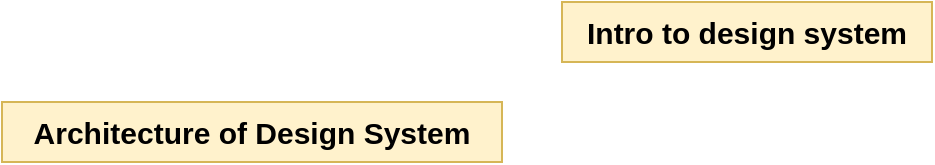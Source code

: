 <mxfile version="17.2.4" type="device" pages="2"><diagram id="Ffkdrd02ZP3RWOPQyg5y" name="Introduction"><mxGraphModel dx="1038" dy="649" grid="1" gridSize="10" guides="1" tooltips="1" connect="1" arrows="1" fold="1" page="1" pageScale="1" pageWidth="850" pageHeight="1100" math="0" shadow="0"><root><mxCell id="0"/><mxCell id="1" parent="0"/><mxCell id="8FKOKlOI1ehr0EpvAs1p-1" value="&lt;b&gt;&lt;font style=&quot;font-size: 15px&quot;&gt;Intro to design system&lt;/font&gt;&lt;/b&gt;" style="text;html=1;strokeColor=#d6b656;fillColor=#fff2cc;align=center;verticalAlign=middle;whiteSpace=wrap;rounded=0;" vertex="1" parent="1"><mxGeometry x="310" y="130" width="185" height="30" as="geometry"/></mxCell><mxCell id="8FKOKlOI1ehr0EpvAs1p-3" value="&lt;span style=&quot;font-size: 15px&quot;&gt;&lt;b&gt;Architecture of Design System&lt;/b&gt;&lt;/span&gt;" style="text;html=1;strokeColor=#d6b656;fillColor=#fff2cc;align=center;verticalAlign=middle;whiteSpace=wrap;rounded=0;" vertex="1" parent="1"><mxGeometry x="30" y="180" width="250" height="30" as="geometry"/></mxCell></root></mxGraphModel></diagram><diagram id="DFvWxuN2IglXeyXr50t-" name="BlazeUI"><mxGraphModel dx="989" dy="618" grid="1" gridSize="10" guides="1" tooltips="1" connect="1" arrows="1" fold="1" page="1" pageScale="1" pageWidth="850" pageHeight="1100" math="0" shadow="0"><root><mxCell id="0"/><mxCell id="1" parent="0"/><mxCell id="zX4bwrbI0dGe9knDL4wQ-1" value="&lt;span style=&quot;font-size: 15px&quot;&gt;&lt;b&gt;Architecture of BlazeUI&lt;/b&gt;&lt;/span&gt;" style="text;html=1;strokeColor=#d6b656;fillColor=#fff2cc;align=center;verticalAlign=middle;whiteSpace=wrap;rounded=0;" vertex="1" parent="1"><mxGeometry x="352.5" y="110" width="250" height="30" as="geometry"/></mxCell><mxCell id="zX4bwrbI0dGe9knDL4wQ-2" value="" style="rounded=0;whiteSpace=wrap;html=1;fontSize=15;fillColor=#d0cee2;strokeColor=#56517e;" vertex="1" parent="1"><mxGeometry x="80" y="250" width="120" height="60" as="geometry"/></mxCell><mxCell id="zX4bwrbI0dGe9knDL4wQ-3" value="&lt;span style=&quot;font-size: 15px&quot;&gt;&lt;b&gt;Icons&lt;br&gt;&lt;/b&gt;&lt;/span&gt;" style="text;html=1;align=center;verticalAlign=middle;whiteSpace=wrap;rounded=0;" vertex="1" parent="1"><mxGeometry x="100" y="265" width="70" height="30" as="geometry"/></mxCell><mxCell id="zX4bwrbI0dGe9knDL4wQ-5" value="" style="rounded=0;whiteSpace=wrap;html=1;fontSize=15;fillColor=#d0cee2;strokeColor=#56517e;" vertex="1" parent="1"><mxGeometry x="240" y="250" width="150" height="60" as="geometry"/></mxCell><mxCell id="zX4bwrbI0dGe9knDL4wQ-6" value="" style="rounded=0;whiteSpace=wrap;html=1;fontSize=15;fillColor=#d0cee2;strokeColor=#56517e;" vertex="1" parent="1"><mxGeometry x="440" y="250" width="120" height="60" as="geometry"/></mxCell><mxCell id="zX4bwrbI0dGe9knDL4wQ-9" value="&lt;span style=&quot;font-size: 15px&quot;&gt;&lt;b&gt;Primitives / Core&lt;br&gt;&lt;/b&gt;&lt;/span&gt;" style="text;html=1;align=center;verticalAlign=middle;whiteSpace=wrap;rounded=0;" vertex="1" parent="1"><mxGeometry x="246.25" y="265" width="137.5" height="30" as="geometry"/></mxCell><mxCell id="zX4bwrbI0dGe9knDL4wQ-11" value="&lt;span style=&quot;font-size: 15px&quot;&gt;&lt;b&gt;Themes&lt;br&gt;&lt;/b&gt;&lt;/span&gt;" style="text;html=1;align=center;verticalAlign=middle;whiteSpace=wrap;rounded=0;" vertex="1" parent="1"><mxGeometry x="442.5" y="265" width="115" height="30" as="geometry"/></mxCell><mxCell id="zX4bwrbI0dGe9knDL4wQ-12" value="" style="rounded=0;whiteSpace=wrap;html=1;fontSize=15;fillColor=#d0cee2;strokeColor=#56517e;" vertex="1" parent="1"><mxGeometry x="600" y="250" width="120" height="60" as="geometry"/></mxCell><mxCell id="zX4bwrbI0dGe9knDL4wQ-13" value="&lt;span style=&quot;font-size: 15px&quot;&gt;&lt;b&gt;components&lt;br&gt;&lt;/b&gt;&lt;/span&gt;" style="text;html=1;align=center;verticalAlign=middle;whiteSpace=wrap;rounded=0;" vertex="1" parent="1"><mxGeometry x="602.5" y="265" width="115" height="30" as="geometry"/></mxCell><mxCell id="zX4bwrbI0dGe9knDL4wQ-14" value="" style="rounded=0;whiteSpace=wrap;html=1;fontSize=15;fillColor=#d0cee2;strokeColor=#56517e;" vertex="1" parent="1"><mxGeometry x="760" y="250" width="120" height="60" as="geometry"/></mxCell><mxCell id="zX4bwrbI0dGe9knDL4wQ-15" value="&lt;span style=&quot;font-size: 15px&quot;&gt;&lt;b&gt;types&lt;br&gt;&lt;/b&gt;&lt;/span&gt;" style="text;html=1;align=center;verticalAlign=middle;whiteSpace=wrap;rounded=0;" vertex="1" parent="1"><mxGeometry x="762.5" y="265" width="115" height="30" as="geometry"/></mxCell><mxCell id="zX4bwrbI0dGe9knDL4wQ-17" value="&lt;span style=&quot;font-size: 15px&quot;&gt;&lt;b&gt;Icons&lt;br&gt;&lt;/b&gt;&lt;/span&gt;" style="text;html=1;align=center;verticalAlign=middle;whiteSpace=wrap;rounded=0;fillColor=#fff2cc;strokeColor=#d6b656;" vertex="1" parent="1"><mxGeometry x="80" y="420" width="80" height="30" as="geometry"/></mxCell><mxCell id="zX4bwrbI0dGe9knDL4wQ-24" value="" style="edgeStyle=orthogonalEdgeStyle;rounded=0;orthogonalLoop=1;jettySize=auto;html=1;fontSize=15;" edge="1" parent="1" source="zX4bwrbI0dGe9knDL4wQ-18" target="zX4bwrbI0dGe9knDL4wQ-21"><mxGeometry relative="1" as="geometry"/></mxCell><mxCell id="zX4bwrbI0dGe9knDL4wQ-18" value="" style="rounded=0;whiteSpace=wrap;html=1;fontSize=15;fillColor=#d5e8d4;strokeColor=#82b366;" vertex="1" parent="1"><mxGeometry x="240" y="505" width="210" height="60" as="geometry"/></mxCell><mxCell id="zX4bwrbI0dGe9knDL4wQ-19" value="&lt;span style=&quot;font-size: 15px&quot;&gt;&lt;b&gt;icons-generators&lt;br&gt;&lt;/b&gt;&lt;/span&gt;" style="text;html=1;align=center;verticalAlign=middle;whiteSpace=wrap;rounded=0;" vertex="1" parent="1"><mxGeometry x="262.5" y="520" width="165" height="30" as="geometry"/></mxCell><mxCell id="zX4bwrbI0dGe9knDL4wQ-22" value="" style="edgeStyle=orthogonalEdgeStyle;rounded=0;orthogonalLoop=1;jettySize=auto;html=1;fontSize=15;entryX=0;entryY=0.417;entryDx=0;entryDy=0;entryPerimeter=0;" edge="1" parent="1" source="zX4bwrbI0dGe9knDL4wQ-20" target="zX4bwrbI0dGe9knDL4wQ-18"><mxGeometry relative="1" as="geometry"><mxPoint x="220" y="535" as="targetPoint"/><Array as="points"><mxPoint x="200" y="530"/><mxPoint x="200" y="530"/></Array></mxGeometry></mxCell><mxCell id="zX4bwrbI0dGe9knDL4wQ-20" value="&lt;span style=&quot;font-size: 15px&quot;&gt;&lt;b&gt;.svg files&lt;br&gt;&lt;/b&gt;&lt;/span&gt;" style="text;html=1;align=center;verticalAlign=middle;whiteSpace=wrap;rounded=0;fillColor=#dae8fc;strokeColor=#6c8ebf;" vertex="1" parent="1"><mxGeometry x="80" y="520" width="70" height="30" as="geometry"/></mxCell><mxCell id="zX4bwrbI0dGe9knDL4wQ-21" value="&lt;span style=&quot;font-size: 15px&quot;&gt;&lt;b&gt;react components&lt;br&gt;&lt;/b&gt;&lt;/span&gt;" style="text;html=1;align=center;verticalAlign=middle;whiteSpace=wrap;rounded=0;fillColor=#e1d5e7;strokeColor=#9673a6;" vertex="1" parent="1"><mxGeometry x="480" y="520" width="170" height="30" as="geometry"/></mxCell><mxCell id="zX4bwrbI0dGe9knDL4wQ-25" value="&lt;span style=&quot;font-size: 15px&quot;&gt;&lt;b&gt;Themes&lt;br&gt;&lt;/b&gt;&lt;/span&gt;" style="text;html=1;align=center;verticalAlign=middle;whiteSpace=wrap;rounded=0;fillColor=#fff2cc;strokeColor=#d6b656;" vertex="1" parent="1"><mxGeometry x="40" y="830" width="80" height="30" as="geometry"/></mxCell><mxCell id="zX4bwrbI0dGe9knDL4wQ-28" value="&lt;h1&gt;&lt;ol style=&quot;font-size: 15px&quot;&gt;&lt;li&gt;work with fonts&lt;/li&gt;&lt;li&gt;support modes&lt;/li&gt;&lt;ol&gt;&lt;li&gt;light&lt;/li&gt;&lt;li&gt;dark&lt;/li&gt;&lt;/ol&gt;&lt;li&gt;component themes&lt;/li&gt;&lt;ol&gt;&lt;li&gt;light&lt;/li&gt;&lt;li&gt;dark&lt;/li&gt;&lt;li&gt;custom&lt;/li&gt;&lt;/ol&gt;&lt;li&gt;main colors&lt;/li&gt;&lt;li&gt;color palates&lt;/li&gt;&lt;li&gt;customisation&lt;/li&gt;&lt;ol&gt;&lt;li&gt;main colors&lt;/li&gt;&lt;li&gt;color palates&lt;/li&gt;&lt;li&gt;component styles&lt;/li&gt;&lt;/ol&gt;&lt;/ol&gt;&lt;/h1&gt;" style="text;html=1;strokeColor=#82b366;fillColor=#d5e8d4;spacing=5;spacingTop=-20;whiteSpace=wrap;overflow=hidden;rounded=0;fontSize=15;" vertex="1" parent="1"><mxGeometry x="40" y="920" width="230" height="310" as="geometry"/></mxCell><mxCell id="zX4bwrbI0dGe9knDL4wQ-29" value="&lt;span style=&quot;font-size: 15px&quot;&gt;&lt;b&gt;import { CrossIcon } from &quot;@blaze/react-icons&quot;&lt;br&gt;&lt;/b&gt;&lt;/span&gt;" style="text;html=1;align=center;verticalAlign=middle;whiteSpace=wrap;rounded=0;fillColor=#fff2cc;strokeColor=#d6b656;" vertex="1" parent="1"><mxGeometry x="240" y="420" width="450" height="30" as="geometry"/></mxCell><mxCell id="zX4bwrbI0dGe9knDL4wQ-31" value="&lt;h1 style=&quot;font-size: 18px&quot;&gt;&lt;ol&gt;&lt;li&gt;types of Icons&lt;br&gt;&lt;/li&gt;&lt;ol&gt;&lt;li&gt;solid&lt;/li&gt;&lt;li&gt;outline&lt;/li&gt;&lt;/ol&gt;&lt;li&gt;size&lt;/li&gt;&lt;ol&gt;&lt;li&gt;sm&lt;/li&gt;&lt;li&gt;md&lt;/li&gt;&lt;li&gt;lg&lt;/li&gt;&lt;li&gt;xl&lt;/li&gt;&lt;/ol&gt;&lt;li&gt;color&lt;br&gt;&lt;/li&gt;&lt;/ol&gt;&lt;/h1&gt;" style="text;html=1;strokeColor=#82b366;fillColor=#d5e8d4;spacing=5;spacingTop=-20;whiteSpace=wrap;overflow=hidden;rounded=0;fontSize=15;" vertex="1" parent="1"><mxGeometry x="750" y="500" width="190" height="210" as="geometry"/></mxCell><mxCell id="zX4bwrbI0dGe9knDL4wQ-32" value="&lt;span style=&quot;font-size: 15px&quot;&gt;&lt;b&gt;props&lt;br&gt;&lt;/b&gt;&lt;/span&gt;" style="text;html=1;align=center;verticalAlign=middle;whiteSpace=wrap;rounded=0;fillColor=#ffe6cc;strokeColor=#d79b00;" vertex="1" parent="1"><mxGeometry x="750" y="470" width="92.5" height="30" as="geometry"/></mxCell><mxCell id="zX4bwrbI0dGe9knDL4wQ-33" value="&lt;span style=&quot;font-size: 15px&quot;&gt;&lt;b&gt;import&amp;nbsp; &quot;@blaze/themes/styles/globals.css&quot;&lt;/b&gt;&lt;/span&gt;&lt;span style=&quot;font-size: 15px&quot;&gt;&lt;b&gt;&lt;br&gt;&lt;/b&gt;&lt;/span&gt;" style="text;html=1;align=center;verticalAlign=middle;whiteSpace=wrap;rounded=0;fillColor=#fff2cc;strokeColor=#d6b656;" vertex="1" parent="1"><mxGeometry x="320" y="930" width="400" height="40" as="geometry"/></mxCell><mxCell id="zX4bwrbI0dGe9knDL4wQ-35" value="&lt;span style=&quot;font-size: 15px&quot;&gt;&lt;b&gt;import { mainColors } from &quot;@blaze/themes&quot;&lt;br&gt;&lt;/b&gt;&lt;/span&gt;" style="text;html=1;align=center;verticalAlign=middle;whiteSpace=wrap;rounded=0;fillColor=#fff2cc;strokeColor=#d6b656;" vertex="1" parent="1"><mxGeometry x="320" y="1090" width="400" height="30" as="geometry"/></mxCell><mxCell id="zX4bwrbI0dGe9knDL4wQ-36" value="&lt;span style=&quot;font-size: 15px&quot;&gt;&lt;b&gt;import { mainColors , colorPalette, extendStyles } from &quot;@blaze/themes/colors&quot;&lt;br&gt;&lt;/b&gt;&lt;/span&gt;" style="text;html=1;align=center;verticalAlign=middle;whiteSpace=wrap;rounded=0;fillColor=#fff2cc;strokeColor=#d6b656;" vertex="1" parent="1"><mxGeometry x="320" y="1140" width="400" height="90" as="geometry"/></mxCell><mxCell id="zX4bwrbI0dGe9knDL4wQ-37" value="&lt;span style=&quot;font-size: 15px&quot;&gt;&lt;b&gt;components&lt;br&gt;&lt;/b&gt;&lt;/span&gt;" style="text;html=1;align=center;verticalAlign=middle;whiteSpace=wrap;rounded=0;fillColor=#fff2cc;strokeColor=#d6b656;" vertex="1" parent="1"><mxGeometry x="1200" y="390" width="100" height="30" as="geometry"/></mxCell><mxCell id="zX4bwrbI0dGe9knDL4wQ-38" value="&lt;span style=&quot;font-size: 15px&quot;&gt;&lt;b&gt;import { Button } from &quot;@blaze/uikit&quot;&lt;br&gt;&lt;/b&gt;&lt;/span&gt;" style="text;html=1;align=center;verticalAlign=middle;whiteSpace=wrap;rounded=0;fillColor=#fff2cc;strokeColor=#d6b656;" vertex="1" parent="1"><mxGeometry x="1360" y="390" width="280" height="30" as="geometry"/></mxCell><mxCell id="zX4bwrbI0dGe9knDL4wQ-39" value="&lt;span style=&quot;font-size: 15px&quot;&gt;&lt;b&gt;Export all the components with its types&lt;br&gt;&lt;/b&gt;&lt;/span&gt;" style="text;html=1;align=center;verticalAlign=middle;whiteSpace=wrap;rounded=0;fillColor=#d5e8d4;strokeColor=#82b366;" vertex="1" parent="1"><mxGeometry x="1200" y="340" width="350" height="30" as="geometry"/></mxCell><mxCell id="zX4bwrbI0dGe9knDL4wQ-40" value="&lt;span style=&quot;font-size: 15px&quot;&gt;&lt;b&gt;types&lt;br&gt;&lt;/b&gt;&lt;/span&gt;" style="text;html=1;align=center;verticalAlign=middle;whiteSpace=wrap;rounded=0;fillColor=#fff2cc;strokeColor=#d6b656;" vertex="1" parent="1"><mxGeometry x="1200" y="430" width="100" height="30" as="geometry"/></mxCell><mxCell id="zX4bwrbI0dGe9knDL4wQ-41" value="&lt;div&gt;&lt;b style=&quot;font-size: 15px&quot;&gt;import type { ButtonProps } from &quot;@blaze/uikit/types&quot;&lt;/b&gt;&lt;/div&gt;" style="text;html=1;align=center;verticalAlign=middle;whiteSpace=wrap;rounded=0;fillColor=#fff2cc;strokeColor=#d6b656;" vertex="1" parent="1"><mxGeometry x="1360" y="430" width="400" height="30" as="geometry"/></mxCell><mxCell id="zX4bwrbI0dGe9knDL4wQ-42" value="&lt;h1 style=&quot;font-size: 18px&quot;&gt;&lt;ol&gt;&lt;li&gt;themes&lt;/li&gt;&lt;ol&gt;&lt;li&gt;dark&lt;/li&gt;&lt;li&gt;light&lt;/li&gt;&lt;/ol&gt;&lt;li&gt;rtl&amp;nbsp;&lt;/li&gt;&lt;ol&gt;&lt;li&gt;right to left&amp;nbsp;&lt;/li&gt;&lt;li&gt;left to right&lt;/li&gt;&lt;/ol&gt;&lt;li&gt;responsivness&lt;/li&gt;&lt;li&gt;types / typed props&lt;/li&gt;&lt;li&gt;i18n&lt;/li&gt;&lt;li&gt;accessibility (aria label )&lt;/li&gt;&lt;/ol&gt;&lt;/h1&gt;" style="text;html=1;strokeColor=#82b366;fillColor=#d5e8d4;spacing=5;spacingTop=-20;whiteSpace=wrap;overflow=hidden;rounded=0;fontSize=15;" vertex="1" parent="1"><mxGeometry x="1200" y="560" width="240" height="250" as="geometry"/></mxCell><mxCell id="zX4bwrbI0dGe9knDL4wQ-43" value="&lt;div style=&quot;text-align: left&quot;&gt;&lt;b style=&quot;font-size: 15px&quot;&gt;components must comply&amp;nbsp;&lt;/b&gt;&lt;/div&gt;" style="text;html=1;align=center;verticalAlign=middle;whiteSpace=wrap;rounded=0;fillColor=#ffe6cc;strokeColor=#d79b00;" vertex="1" parent="1"><mxGeometry x="1200" y="530" width="200" height="30" as="geometry"/></mxCell><mxCell id="zX4bwrbI0dGe9knDL4wQ-44" value="&lt;h1 style=&quot;font-size: 18px&quot;&gt;&lt;ol&gt;&lt;li&gt;it should only expose&amp;nbsp;&lt;/li&gt;&lt;ol&gt;&lt;li&gt;proptypes&lt;/li&gt;&lt;li&gt;components&lt;/li&gt;&lt;/ol&gt;&lt;li&gt;internals must not be exposed,&lt;/li&gt;&lt;ol&gt;&lt;li&gt;hooks&lt;/li&gt;&lt;li&gt;utils&lt;/li&gt;&lt;/ol&gt;&lt;/ol&gt;&lt;/h1&gt;" style="text;html=1;strokeColor=#82b366;fillColor=#d5e8d4;spacing=5;spacingTop=-20;whiteSpace=wrap;overflow=hidden;rounded=0;fontSize=15;" vertex="1" parent="1"><mxGeometry x="1500" y="565" width="240" height="175" as="geometry"/></mxCell><mxCell id="zX4bwrbI0dGe9knDL4wQ-45" value="&lt;span style=&quot;font-size: 15px&quot;&gt;&lt;b&gt;import&amp;nbsp; &quot;@blaze/themes/styles/light.css&quot;&lt;br&gt;&lt;/b&gt;&lt;/span&gt;&lt;b style=&quot;font-size: 15px&quot;&gt;import&amp;nbsp; &quot;@blaze/themes/styles/dark.css&quot;&lt;/b&gt;&lt;span style=&quot;font-size: 15px&quot;&gt;&lt;b&gt;&lt;br&gt;&lt;/b&gt;&lt;/span&gt;" style="text;html=1;align=center;verticalAlign=middle;whiteSpace=wrap;rounded=0;fillColor=#fff2cc;strokeColor=#d6b656;" vertex="1" parent="1"><mxGeometry x="320" y="1000" width="400" height="60" as="geometry"/></mxCell><mxCell id="zX4bwrbI0dGe9knDL4wQ-46" value="&lt;h1&gt;&lt;ol style=&quot;font-size: 15px&quot;&gt;&lt;li&gt;Fonts&lt;/li&gt;&lt;ol&gt;&lt;li&gt;popins&lt;/li&gt;&lt;li&gt;fallback&lt;/li&gt;&lt;/ol&gt;&lt;/ol&gt;&lt;/h1&gt;" style="text;html=1;strokeColor=#82b366;fillColor=#d5e8d4;spacing=5;spacingTop=-20;whiteSpace=wrap;overflow=hidden;rounded=0;fontSize=15;" vertex="1" parent="1"><mxGeometry x="40" y="1320" width="230" height="80" as="geometry"/></mxCell><mxCell id="zX4bwrbI0dGe9knDL4wQ-47" value="&lt;h1&gt;&lt;ol style=&quot;font-size: 15px&quot;&gt;&lt;li&gt;font weights&lt;/li&gt;&lt;li&gt;font size&lt;/li&gt;&lt;ol&gt;&lt;li&gt;popins&lt;/li&gt;&lt;li&gt;fallback&lt;/li&gt;&lt;/ol&gt;&lt;/ol&gt;&lt;/h1&gt;" style="text;html=1;strokeColor=#82b366;fillColor=#d5e8d4;spacing=5;spacingTop=-20;whiteSpace=wrap;overflow=hidden;rounded=0;fontSize=15;" vertex="1" parent="1"><mxGeometry x="320" y="1320" width="230" height="80" as="geometry"/></mxCell></root></mxGraphModel></diagram></mxfile>